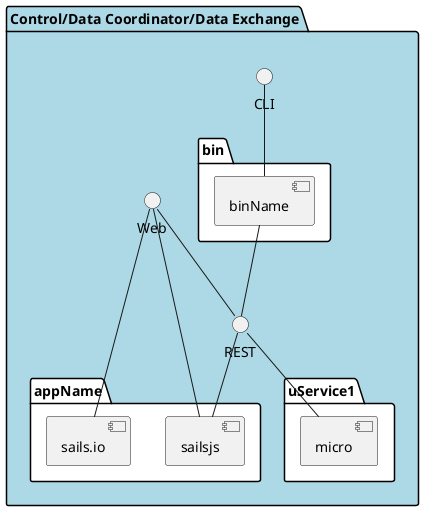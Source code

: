 @startuml

package "Control/Data Coordinator/Data Exchange" #lightblue {
  interface CLI
  interface Web
  interface REST
  folder bin #ffffff {
    component binName
  }

  folder appName #ffffff {
    component sails.io
    component sailsjs
  }

  folder uService1 #ffffff {
    component micro
  }
}

CLI -- binName
binName --  REST

Web -- sailsjs
Web -- REST
REST -- sailsjs
Web -- sails.io
REST -- micro

@enduml
